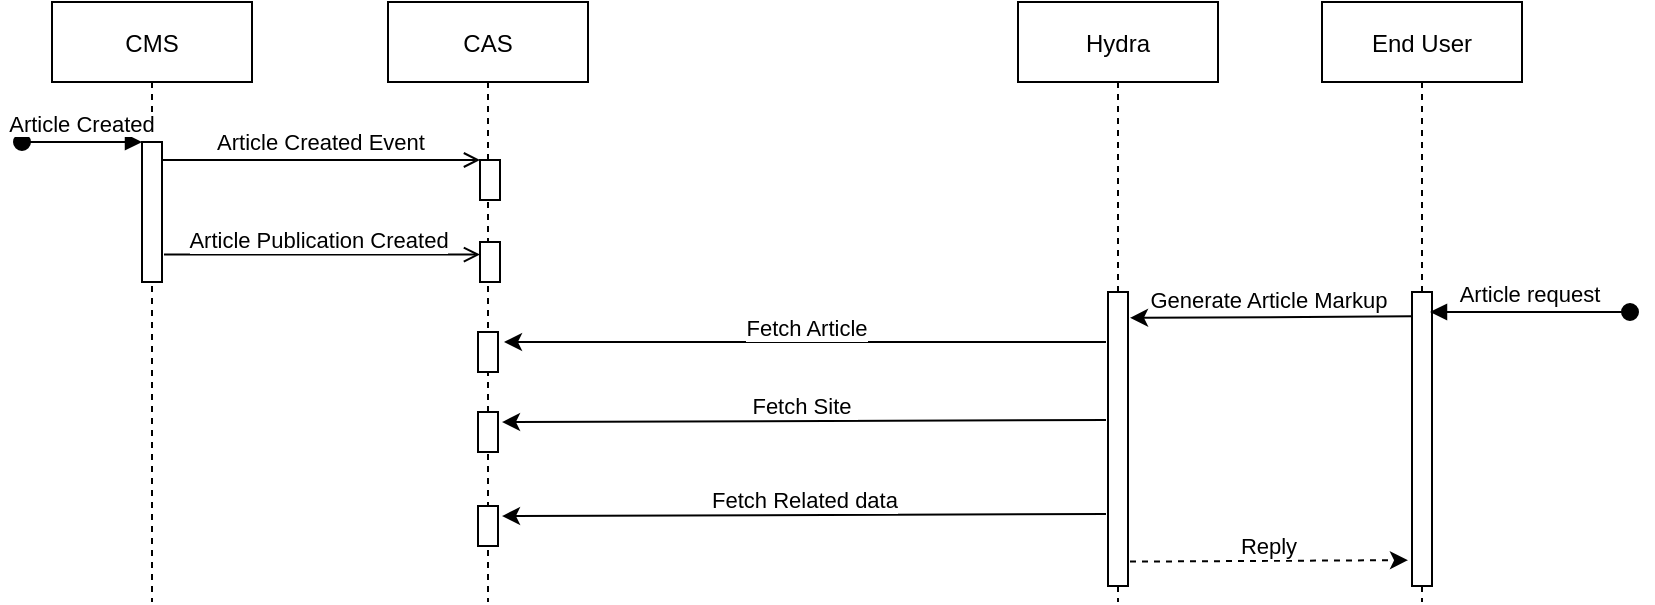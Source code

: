 <mxfile version="17.4.0" type="github">
  <diagram id="kgpKYQtTHZ0yAKxKKP6v" name="Page-1">
    <mxGraphModel dx="1422" dy="737" grid="1" gridSize="10" guides="1" tooltips="1" connect="1" arrows="1" fold="1" page="1" pageScale="1" pageWidth="850" pageHeight="1100" math="0" shadow="0">
      <root>
        <mxCell id="0" />
        <mxCell id="1" parent="0" />
        <mxCell id="3nuBFxr9cyL0pnOWT2aG-1" value="CMS" style="shape=umlLifeline;perimeter=lifelinePerimeter;container=1;collapsible=0;recursiveResize=0;rounded=0;shadow=0;strokeWidth=1;" parent="1" vertex="1">
          <mxGeometry x="41" y="80" width="100" height="300" as="geometry" />
        </mxCell>
        <mxCell id="3nuBFxr9cyL0pnOWT2aG-2" value="" style="points=[];perimeter=orthogonalPerimeter;rounded=0;shadow=0;strokeWidth=1;" parent="3nuBFxr9cyL0pnOWT2aG-1" vertex="1">
          <mxGeometry x="45" y="70" width="10" height="70" as="geometry" />
        </mxCell>
        <mxCell id="3nuBFxr9cyL0pnOWT2aG-3" value="Article Created" style="verticalAlign=bottom;startArrow=oval;endArrow=block;startSize=8;shadow=0;strokeWidth=1;" parent="3nuBFxr9cyL0pnOWT2aG-1" target="3nuBFxr9cyL0pnOWT2aG-2" edge="1">
          <mxGeometry relative="1" as="geometry">
            <mxPoint x="-15" y="70" as="sourcePoint" />
          </mxGeometry>
        </mxCell>
        <mxCell id="3nuBFxr9cyL0pnOWT2aG-5" value="CAS" style="shape=umlLifeline;perimeter=lifelinePerimeter;container=1;collapsible=0;recursiveResize=0;rounded=0;shadow=0;strokeWidth=1;" parent="1" vertex="1">
          <mxGeometry x="209" y="80" width="100" height="300" as="geometry" />
        </mxCell>
        <mxCell id="3nuBFxr9cyL0pnOWT2aG-6" value="" style="points=[];perimeter=orthogonalPerimeter;rounded=0;shadow=0;strokeWidth=1;" parent="3nuBFxr9cyL0pnOWT2aG-5" vertex="1">
          <mxGeometry x="46" y="79" width="10" height="20" as="geometry" />
        </mxCell>
        <mxCell id="hHuIry-eF8QCa4IbNgZh-22" value="" style="points=[];perimeter=orthogonalPerimeter;rounded=0;shadow=0;strokeWidth=1;" vertex="1" parent="3nuBFxr9cyL0pnOWT2aG-5">
          <mxGeometry x="46" y="120" width="10" height="20" as="geometry" />
        </mxCell>
        <mxCell id="hHuIry-eF8QCa4IbNgZh-23" value="" style="points=[];perimeter=orthogonalPerimeter;rounded=0;shadow=0;strokeWidth=1;" vertex="1" parent="3nuBFxr9cyL0pnOWT2aG-5">
          <mxGeometry x="45" y="165" width="10" height="20" as="geometry" />
        </mxCell>
        <mxCell id="hHuIry-eF8QCa4IbNgZh-24" value="" style="points=[];perimeter=orthogonalPerimeter;rounded=0;shadow=0;strokeWidth=1;" vertex="1" parent="3nuBFxr9cyL0pnOWT2aG-5">
          <mxGeometry x="45" y="205" width="10" height="20" as="geometry" />
        </mxCell>
        <mxCell id="3nuBFxr9cyL0pnOWT2aG-8" value="Article Created Event" style="verticalAlign=bottom;endArrow=open;entryX=0;entryY=0;shadow=0;strokeWidth=1;endFill=0;" parent="1" source="3nuBFxr9cyL0pnOWT2aG-2" target="3nuBFxr9cyL0pnOWT2aG-6" edge="1">
          <mxGeometry relative="1" as="geometry">
            <mxPoint x="196" y="160" as="sourcePoint" />
          </mxGeometry>
        </mxCell>
        <mxCell id="hHuIry-eF8QCa4IbNgZh-3" value="Hydra" style="shape=umlLifeline;perimeter=lifelinePerimeter;container=1;collapsible=0;recursiveResize=0;rounded=0;shadow=0;strokeWidth=1;" vertex="1" parent="1">
          <mxGeometry x="524" y="80" width="100" height="300" as="geometry" />
        </mxCell>
        <mxCell id="hHuIry-eF8QCa4IbNgZh-4" value="" style="points=[];perimeter=orthogonalPerimeter;rounded=0;shadow=0;strokeWidth=1;" vertex="1" parent="hHuIry-eF8QCa4IbNgZh-3">
          <mxGeometry x="45" y="145" width="10" height="147" as="geometry" />
        </mxCell>
        <mxCell id="hHuIry-eF8QCa4IbNgZh-5" value="End User" style="shape=umlLifeline;perimeter=lifelinePerimeter;container=1;collapsible=0;recursiveResize=0;rounded=0;shadow=0;strokeWidth=1;" vertex="1" parent="1">
          <mxGeometry x="676" y="80" width="100" height="300" as="geometry" />
        </mxCell>
        <mxCell id="hHuIry-eF8QCa4IbNgZh-6" value="" style="points=[];perimeter=orthogonalPerimeter;rounded=0;shadow=0;strokeWidth=1;" vertex="1" parent="hHuIry-eF8QCa4IbNgZh-5">
          <mxGeometry x="45" y="145" width="10" height="147" as="geometry" />
        </mxCell>
        <mxCell id="hHuIry-eF8QCa4IbNgZh-8" value="" style="endArrow=open;html=1;rounded=0;exitX=1.1;exitY=0.263;exitDx=0;exitDy=0;exitPerimeter=0;endFill=0;" edge="1" parent="1">
          <mxGeometry width="50" height="50" relative="1" as="geometry">
            <mxPoint x="97" y="206.3" as="sourcePoint" />
            <mxPoint x="255" y="206.3" as="targetPoint" />
          </mxGeometry>
        </mxCell>
        <mxCell id="hHuIry-eF8QCa4IbNgZh-9" value="Article Publication Created" style="edgeLabel;html=1;align=center;verticalAlign=middle;resizable=0;points=[];" vertex="1" connectable="0" parent="hHuIry-eF8QCa4IbNgZh-8">
          <mxGeometry x="-0.278" relative="1" as="geometry">
            <mxPoint x="20" y="-8" as="offset" />
          </mxGeometry>
        </mxCell>
        <mxCell id="hHuIry-eF8QCa4IbNgZh-10" style="edgeStyle=orthogonalEdgeStyle;rounded=0;orthogonalLoop=1;jettySize=auto;html=1;exitX=0;exitY=0.388;exitDx=0;exitDy=0;exitPerimeter=0;entryX=1.1;entryY=0.088;entryDx=0;entryDy=0;entryPerimeter=0;" edge="1" parent="1" target="hHuIry-eF8QCa4IbNgZh-4">
          <mxGeometry relative="1" as="geometry">
            <mxPoint x="721" y="237.08" as="sourcePoint" />
            <mxPoint x="640" y="275" as="targetPoint" />
            <Array as="points" />
          </mxGeometry>
        </mxCell>
        <mxCell id="hHuIry-eF8QCa4IbNgZh-11" value="Generate Article Markup" style="edgeLabel;html=1;align=center;verticalAlign=middle;resizable=0;points=[];" vertex="1" connectable="0" parent="hHuIry-eF8QCa4IbNgZh-10">
          <mxGeometry x="0.204" y="-2" relative="1" as="geometry">
            <mxPoint x="12" y="-7" as="offset" />
          </mxGeometry>
        </mxCell>
        <mxCell id="hHuIry-eF8QCa4IbNgZh-15" value="Article request" style="verticalAlign=bottom;startArrow=oval;endArrow=block;startSize=8;shadow=0;strokeWidth=1;" edge="1" parent="1">
          <mxGeometry relative="1" as="geometry">
            <mxPoint x="830" y="235" as="sourcePoint" />
            <mxPoint x="730" y="235" as="targetPoint" />
          </mxGeometry>
        </mxCell>
        <mxCell id="hHuIry-eF8QCa4IbNgZh-16" value="Fetch Article" style="endArrow=classic;html=1;rounded=0;exitX=-0.1;exitY=0.5;exitDx=0;exitDy=0;exitPerimeter=0;spacingBottom=14;entryX=1.2;entryY=0.5;entryDx=0;entryDy=0;entryPerimeter=0;" edge="1" parent="1">
          <mxGeometry width="50" height="50" relative="1" as="geometry">
            <mxPoint x="568" y="250" as="sourcePoint" />
            <mxPoint x="267" y="250" as="targetPoint" />
          </mxGeometry>
        </mxCell>
        <mxCell id="hHuIry-eF8QCa4IbNgZh-17" value="Fetch Site&amp;nbsp;" style="endArrow=classic;html=1;rounded=0;spacingBottom=15;entryX=1.3;entryY=0.694;entryDx=0;entryDy=0;entryPerimeter=0;" edge="1" parent="1">
          <mxGeometry width="50" height="50" relative="1" as="geometry">
            <mxPoint x="568" y="289" as="sourcePoint" />
            <mxPoint x="266" y="290.04" as="targetPoint" />
          </mxGeometry>
        </mxCell>
        <mxCell id="hHuIry-eF8QCa4IbNgZh-18" value="Fetch Related data" style="endArrow=classic;html=1;rounded=0;entryX=1;entryY=0.844;entryDx=0;entryDy=0;entryPerimeter=0;exitX=-0.2;exitY=0.783;exitDx=0;exitDy=0;exitPerimeter=0;spacingBottom=15;" edge="1" parent="1">
          <mxGeometry width="50" height="50" relative="1" as="geometry">
            <mxPoint x="568" y="335.96" as="sourcePoint" />
            <mxPoint x="266" y="337.04" as="targetPoint" />
          </mxGeometry>
        </mxCell>
        <mxCell id="hHuIry-eF8QCa4IbNgZh-19" value="Reply" style="endArrow=classic;html=1;rounded=0;exitX=1.1;exitY=0.917;exitDx=0;exitDy=0;exitPerimeter=0;spacingBottom=15;dashed=1;entryX=-0.2;entryY=0.912;entryDx=0;entryDy=0;entryPerimeter=0;" edge="1" parent="1" source="hHuIry-eF8QCa4IbNgZh-4" target="hHuIry-eF8QCa4IbNgZh-6">
          <mxGeometry width="50" height="50" relative="1" as="geometry">
            <mxPoint x="400" y="425" as="sourcePoint" />
            <mxPoint x="720" y="335" as="targetPoint" />
          </mxGeometry>
        </mxCell>
        <mxCell id="hHuIry-eF8QCa4IbNgZh-25" value="" style="points=[];perimeter=orthogonalPerimeter;rounded=0;shadow=0;strokeWidth=1;" vertex="1" parent="1">
          <mxGeometry x="254" y="332" width="10" height="20" as="geometry" />
        </mxCell>
      </root>
    </mxGraphModel>
  </diagram>
</mxfile>
